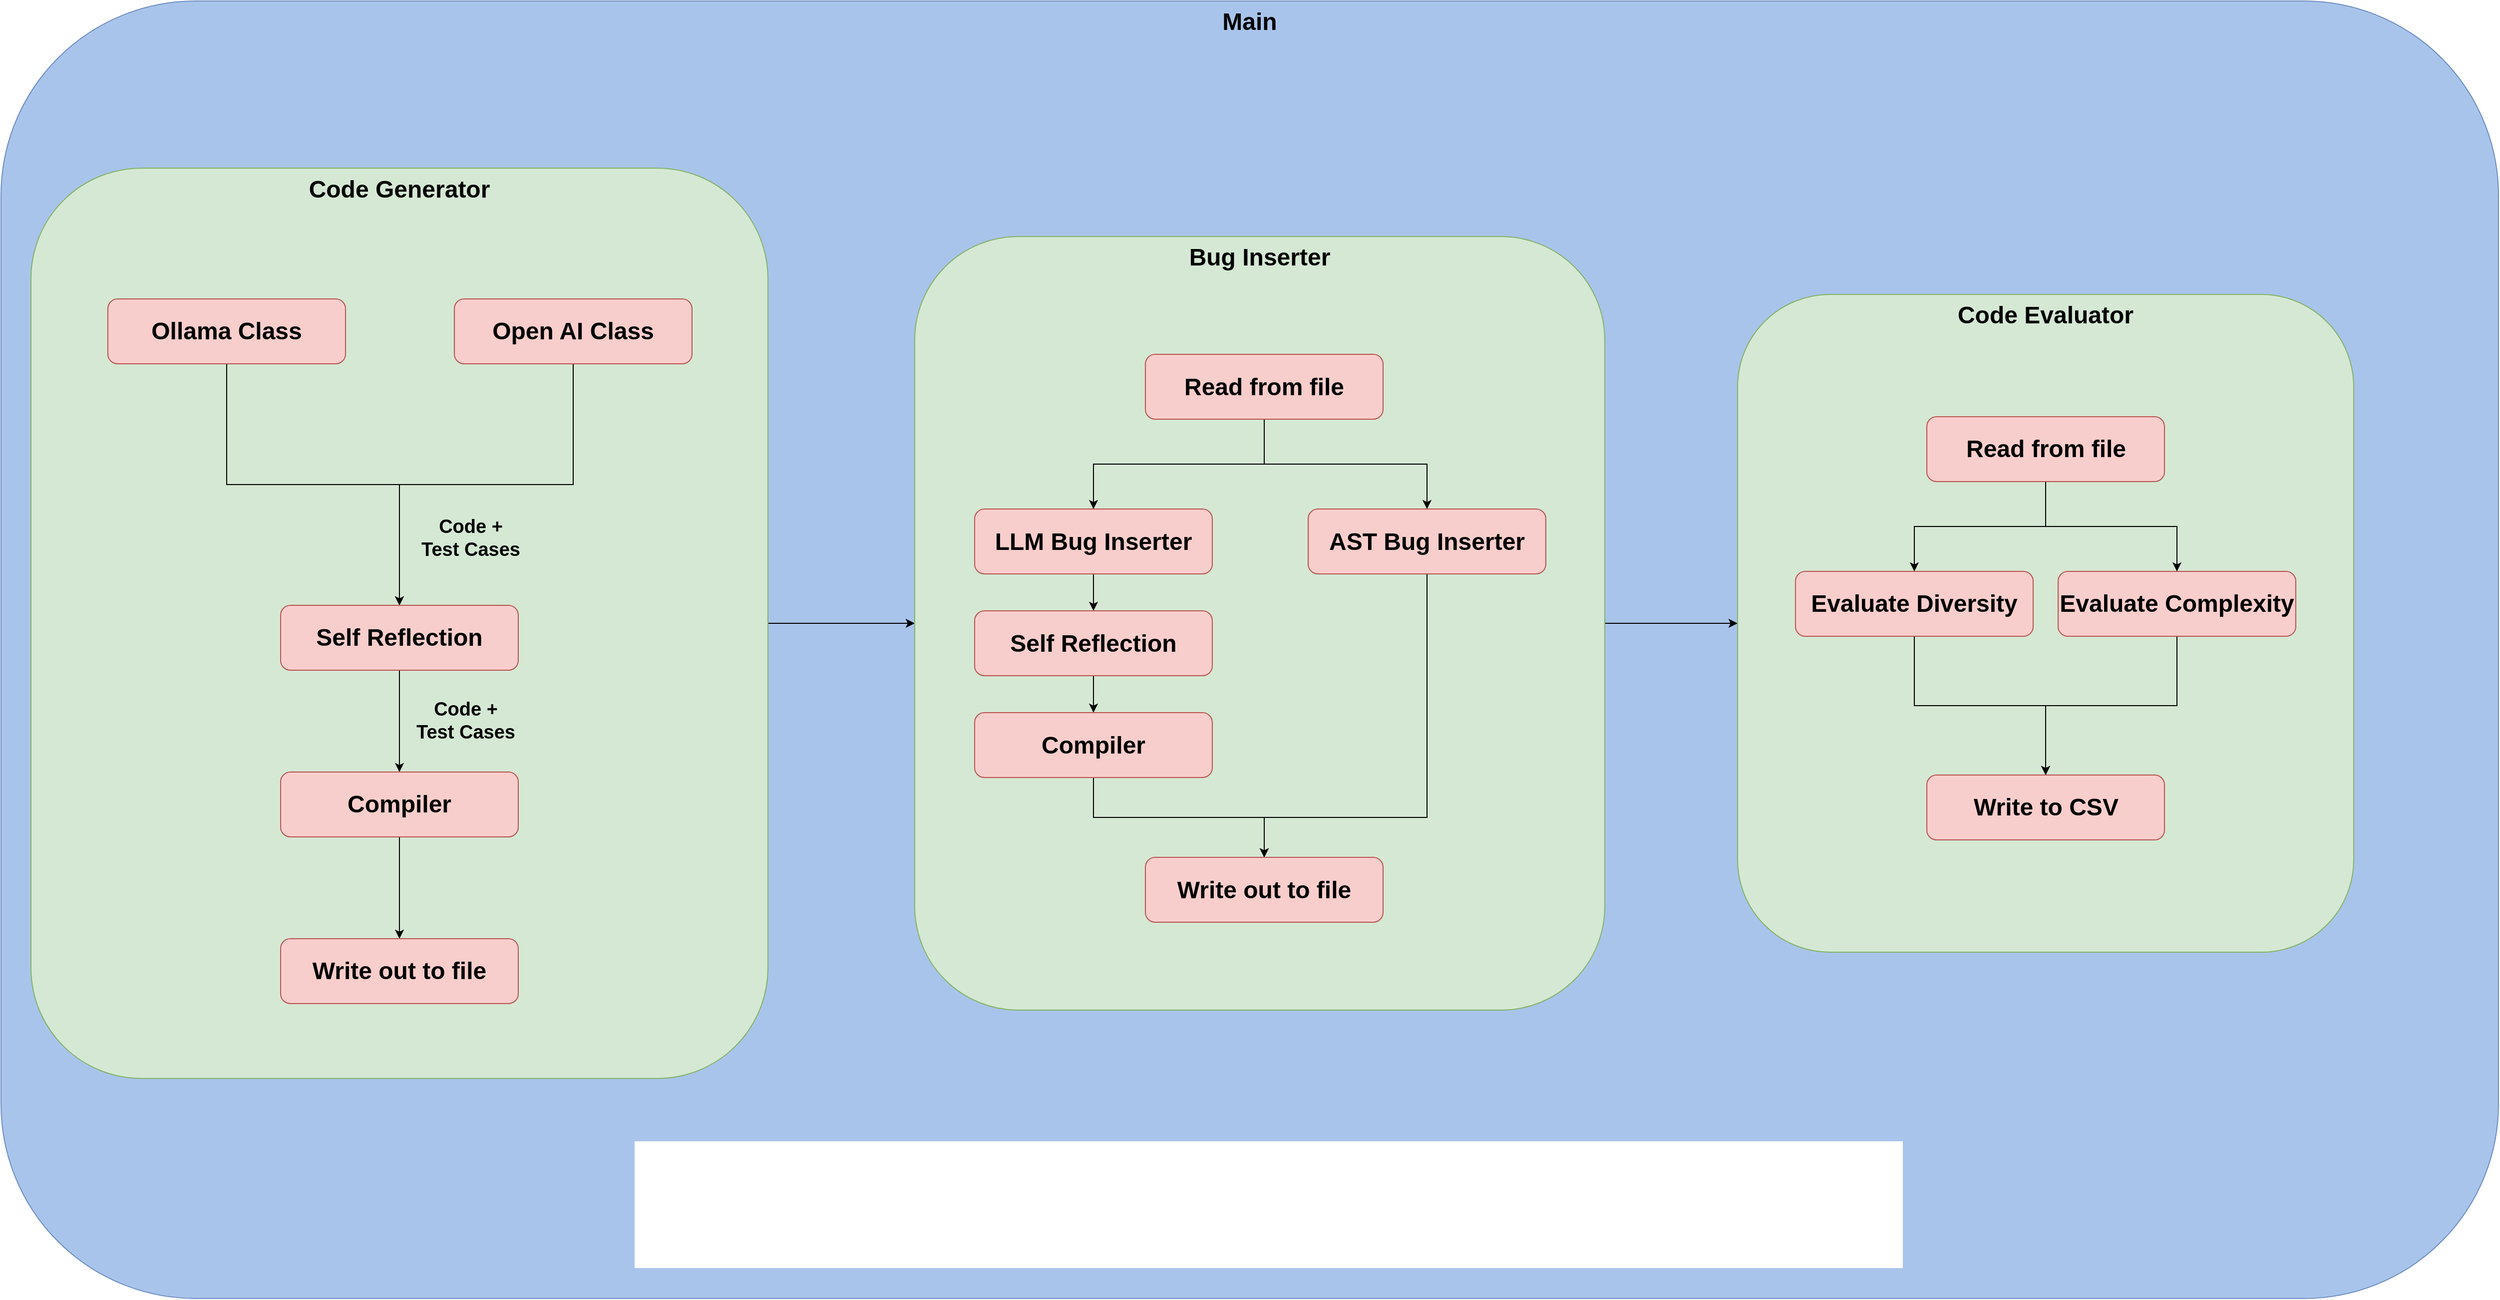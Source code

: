 <mxfile version="24.7.17">
  <diagram name="Page-1" id="ktF5TGMckmJRGJdR5RHU">
    <mxGraphModel dx="4198" dy="2649" grid="0" gridSize="10" guides="1" tooltips="1" connect="1" arrows="1" fold="1" page="1" pageScale="1" pageWidth="850" pageHeight="1100" math="0" shadow="0">
      <root>
        <mxCell id="0" />
        <mxCell id="1" parent="0" />
        <mxCell id="Ha7d3gf7u0IMwQA5T3X--1" value="Main" style="rounded=1;whiteSpace=wrap;html=1;verticalAlign=top;fontStyle=1;fontSize=24;fillColor=#A9C4EB;strokeColor=#6c8ebf;gradientColor=none;" vertex="1" parent="1">
          <mxGeometry x="-844" y="-162" width="2501" height="1300" as="geometry" />
        </mxCell>
        <mxCell id="Ha7d3gf7u0IMwQA5T3X--58" style="edgeStyle=orthogonalEdgeStyle;rounded=0;orthogonalLoop=1;jettySize=auto;html=1;entryX=0;entryY=0.5;entryDx=0;entryDy=0;" edge="1" parent="1" source="Ha7d3gf7u0IMwQA5T3X--3" target="Ha7d3gf7u0IMwQA5T3X--6">
          <mxGeometry relative="1" as="geometry" />
        </mxCell>
        <mxCell id="Ha7d3gf7u0IMwQA5T3X--3" value="Code Generator" style="rounded=1;whiteSpace=wrap;html=1;verticalAlign=top;fontStyle=1;fontSize=24;fillColor=#d5e8d4;strokeColor=#82b366;" vertex="1" parent="1">
          <mxGeometry x="-814" y="5.5" width="738" height="912" as="geometry" />
        </mxCell>
        <mxCell id="Ha7d3gf7u0IMwQA5T3X--21" style="edgeStyle=orthogonalEdgeStyle;rounded=0;orthogonalLoop=1;jettySize=auto;html=1;entryX=0.5;entryY=0;entryDx=0;entryDy=0;" edge="1" parent="1" source="Ha7d3gf7u0IMwQA5T3X--4" target="Ha7d3gf7u0IMwQA5T3X--15">
          <mxGeometry relative="1" as="geometry" />
        </mxCell>
        <mxCell id="Ha7d3gf7u0IMwQA5T3X--4" value="Open AI Class" style="rounded=1;whiteSpace=wrap;html=1;verticalAlign=middle;fontStyle=1;fontSize=24;fillColor=#f8cecc;strokeColor=#b85450;" vertex="1" parent="1">
          <mxGeometry x="-390" y="136.5" width="238" height="65" as="geometry" />
        </mxCell>
        <mxCell id="Ha7d3gf7u0IMwQA5T3X--60" style="edgeStyle=orthogonalEdgeStyle;rounded=0;orthogonalLoop=1;jettySize=auto;html=1;entryX=0;entryY=0.5;entryDx=0;entryDy=0;" edge="1" parent="1" source="Ha7d3gf7u0IMwQA5T3X--6" target="Ha7d3gf7u0IMwQA5T3X--9">
          <mxGeometry relative="1" as="geometry" />
        </mxCell>
        <mxCell id="Ha7d3gf7u0IMwQA5T3X--6" value="Bug Inserter" style="rounded=1;whiteSpace=wrap;html=1;verticalAlign=top;fontStyle=1;fontSize=24;fillColor=#d5e8d4;strokeColor=#82b366;" vertex="1" parent="1">
          <mxGeometry x="71" y="74" width="691" height="775" as="geometry" />
        </mxCell>
        <mxCell id="Ha7d3gf7u0IMwQA5T3X--9" value="Code Evaluator" style="rounded=1;whiteSpace=wrap;html=1;verticalAlign=top;fontStyle=1;fontSize=24;fillColor=#d5e8d4;strokeColor=#82b366;" vertex="1" parent="1">
          <mxGeometry x="895" y="132" width="617" height="659" as="geometry" />
        </mxCell>
        <mxCell id="Ha7d3gf7u0IMwQA5T3X--20" style="edgeStyle=orthogonalEdgeStyle;rounded=0;orthogonalLoop=1;jettySize=auto;html=1;entryX=0.5;entryY=0;entryDx=0;entryDy=0;" edge="1" parent="1" source="Ha7d3gf7u0IMwQA5T3X--10" target="Ha7d3gf7u0IMwQA5T3X--15">
          <mxGeometry relative="1" as="geometry" />
        </mxCell>
        <mxCell id="Ha7d3gf7u0IMwQA5T3X--23" value="Code +&lt;br style=&quot;font-size: 19px;&quot;&gt;Test Cases" style="edgeLabel;html=1;align=center;verticalAlign=middle;resizable=0;points=[];fontSize=19;labelBackgroundColor=none;fontStyle=1" vertex="1" connectable="0" parent="Ha7d3gf7u0IMwQA5T3X--20">
          <mxGeometry x="0.658" y="-2" relative="1" as="geometry">
            <mxPoint x="68" y="186" as="offset" />
          </mxGeometry>
        </mxCell>
        <mxCell id="Ha7d3gf7u0IMwQA5T3X--10" value="Ollama Class" style="rounded=1;whiteSpace=wrap;html=1;verticalAlign=middle;fontStyle=1;fontSize=24;fillColor=#f8cecc;strokeColor=#b85450;" vertex="1" parent="1">
          <mxGeometry x="-737" y="136.5" width="238" height="65" as="geometry" />
        </mxCell>
        <mxCell id="Ha7d3gf7u0IMwQA5T3X--39" style="edgeStyle=orthogonalEdgeStyle;rounded=0;orthogonalLoop=1;jettySize=auto;html=1;entryX=0.5;entryY=0;entryDx=0;entryDy=0;" edge="1" parent="1" source="Ha7d3gf7u0IMwQA5T3X--11" target="Ha7d3gf7u0IMwQA5T3X--38">
          <mxGeometry relative="1" as="geometry" />
        </mxCell>
        <mxCell id="Ha7d3gf7u0IMwQA5T3X--11" value="LLM Bug Inserter" style="rounded=1;whiteSpace=wrap;html=1;verticalAlign=middle;fontStyle=1;fontSize=24;fillColor=#f8cecc;strokeColor=#b85450;" vertex="1" parent="1">
          <mxGeometry x="131" y="347" width="238" height="65" as="geometry" />
        </mxCell>
        <mxCell id="Ha7d3gf7u0IMwQA5T3X--45" style="edgeStyle=orthogonalEdgeStyle;rounded=0;orthogonalLoop=1;jettySize=auto;html=1;entryX=0.5;entryY=0;entryDx=0;entryDy=0;" edge="1" parent="1" source="Ha7d3gf7u0IMwQA5T3X--12" target="Ha7d3gf7u0IMwQA5T3X--43">
          <mxGeometry relative="1" as="geometry">
            <Array as="points">
              <mxPoint x="584" y="656" />
              <mxPoint x="421" y="656" />
            </Array>
          </mxGeometry>
        </mxCell>
        <mxCell id="Ha7d3gf7u0IMwQA5T3X--12" value="AST Bug Inserter" style="rounded=1;whiteSpace=wrap;html=1;verticalAlign=middle;fontStyle=1;fontSize=24;fillColor=#f8cecc;strokeColor=#b85450;" vertex="1" parent="1">
          <mxGeometry x="465" y="347" width="238" height="65" as="geometry" />
        </mxCell>
        <mxCell id="Ha7d3gf7u0IMwQA5T3X--56" style="edgeStyle=orthogonalEdgeStyle;rounded=0;orthogonalLoop=1;jettySize=auto;html=1;entryX=0.5;entryY=0;entryDx=0;entryDy=0;" edge="1" parent="1" source="Ha7d3gf7u0IMwQA5T3X--13" target="Ha7d3gf7u0IMwQA5T3X--55">
          <mxGeometry relative="1" as="geometry" />
        </mxCell>
        <mxCell id="Ha7d3gf7u0IMwQA5T3X--13" value="Evaluate Diversity" style="rounded=1;whiteSpace=wrap;html=1;verticalAlign=middle;fontStyle=1;fontSize=24;fillColor=#f8cecc;strokeColor=#b85450;" vertex="1" parent="1">
          <mxGeometry x="953" y="409.5" width="238" height="65" as="geometry" />
        </mxCell>
        <mxCell id="Ha7d3gf7u0IMwQA5T3X--57" style="edgeStyle=orthogonalEdgeStyle;rounded=0;orthogonalLoop=1;jettySize=auto;html=1;entryX=0.5;entryY=0;entryDx=0;entryDy=0;" edge="1" parent="1" source="Ha7d3gf7u0IMwQA5T3X--14" target="Ha7d3gf7u0IMwQA5T3X--55">
          <mxGeometry relative="1" as="geometry" />
        </mxCell>
        <mxCell id="Ha7d3gf7u0IMwQA5T3X--14" value="Evaluate Complexity" style="rounded=1;whiteSpace=wrap;html=1;verticalAlign=middle;fontStyle=1;fontSize=24;fillColor=#f8cecc;strokeColor=#b85450;" vertex="1" parent="1">
          <mxGeometry x="1216" y="409.5" width="238" height="65" as="geometry" />
        </mxCell>
        <mxCell id="Ha7d3gf7u0IMwQA5T3X--25" style="edgeStyle=orthogonalEdgeStyle;rounded=0;orthogonalLoop=1;jettySize=auto;html=1;entryX=0.5;entryY=0;entryDx=0;entryDy=0;" edge="1" parent="1" source="Ha7d3gf7u0IMwQA5T3X--15" target="Ha7d3gf7u0IMwQA5T3X--24">
          <mxGeometry relative="1" as="geometry" />
        </mxCell>
        <mxCell id="Ha7d3gf7u0IMwQA5T3X--15" value="Self Reflection" style="rounded=1;whiteSpace=wrap;html=1;verticalAlign=middle;fontStyle=1;fontSize=24;fillColor=#f8cecc;strokeColor=#b85450;" vertex="1" parent="1">
          <mxGeometry x="-564" y="443.5" width="238" height="65" as="geometry" />
        </mxCell>
        <mxCell id="Ha7d3gf7u0IMwQA5T3X--30" style="edgeStyle=orthogonalEdgeStyle;rounded=0;orthogonalLoop=1;jettySize=auto;html=1;entryX=0.5;entryY=0;entryDx=0;entryDy=0;" edge="1" parent="1" source="Ha7d3gf7u0IMwQA5T3X--24" target="Ha7d3gf7u0IMwQA5T3X--29">
          <mxGeometry relative="1" as="geometry" />
        </mxCell>
        <mxCell id="Ha7d3gf7u0IMwQA5T3X--24" value="Compiler" style="rounded=1;whiteSpace=wrap;html=1;verticalAlign=middle;fontStyle=1;fontSize=24;fillColor=#f8cecc;strokeColor=#b85450;" vertex="1" parent="1">
          <mxGeometry x="-564" y="610.5" width="238" height="65" as="geometry" />
        </mxCell>
        <mxCell id="Ha7d3gf7u0IMwQA5T3X--26" value="Code +&lt;br style=&quot;font-size: 19px;&quot;&gt;Test Cases" style="edgeLabel;html=1;align=center;verticalAlign=middle;resizable=0;points=[];fontSize=19;labelBackgroundColor=none;fontStyle=1" vertex="1" connectable="0" parent="1">
          <mxGeometry x="-374.001" y="375.502" as="geometry" />
        </mxCell>
        <mxCell id="Ha7d3gf7u0IMwQA5T3X--29" value="Write out to file" style="rounded=1;whiteSpace=wrap;html=1;verticalAlign=middle;fontStyle=1;fontSize=24;fillColor=#f8cecc;strokeColor=#b85450;" vertex="1" parent="1">
          <mxGeometry x="-564" y="777.5" width="238" height="65" as="geometry" />
        </mxCell>
        <mxCell id="Ha7d3gf7u0IMwQA5T3X--32" style="edgeStyle=orthogonalEdgeStyle;rounded=0;orthogonalLoop=1;jettySize=auto;html=1;entryX=0.5;entryY=0;entryDx=0;entryDy=0;" edge="1" parent="1" source="Ha7d3gf7u0IMwQA5T3X--31" target="Ha7d3gf7u0IMwQA5T3X--11">
          <mxGeometry relative="1" as="geometry" />
        </mxCell>
        <mxCell id="Ha7d3gf7u0IMwQA5T3X--33" style="edgeStyle=orthogonalEdgeStyle;rounded=0;orthogonalLoop=1;jettySize=auto;html=1;entryX=0.5;entryY=0;entryDx=0;entryDy=0;" edge="1" parent="1" source="Ha7d3gf7u0IMwQA5T3X--31" target="Ha7d3gf7u0IMwQA5T3X--12">
          <mxGeometry relative="1" as="geometry" />
        </mxCell>
        <mxCell id="Ha7d3gf7u0IMwQA5T3X--31" value="Read from file" style="rounded=1;whiteSpace=wrap;html=1;verticalAlign=middle;fontStyle=1;fontSize=24;fillColor=#f8cecc;strokeColor=#b85450;" vertex="1" parent="1">
          <mxGeometry x="302" y="192" width="238" height="65" as="geometry" />
        </mxCell>
        <mxCell id="Ha7d3gf7u0IMwQA5T3X--42" style="edgeStyle=orthogonalEdgeStyle;rounded=0;orthogonalLoop=1;jettySize=auto;html=1;entryX=0.5;entryY=0;entryDx=0;entryDy=0;" edge="1" parent="1" source="Ha7d3gf7u0IMwQA5T3X--38" target="Ha7d3gf7u0IMwQA5T3X--40">
          <mxGeometry relative="1" as="geometry" />
        </mxCell>
        <mxCell id="Ha7d3gf7u0IMwQA5T3X--38" value="Self Reflection" style="rounded=1;whiteSpace=wrap;html=1;verticalAlign=middle;fontStyle=1;fontSize=24;fillColor=#f8cecc;strokeColor=#b85450;" vertex="1" parent="1">
          <mxGeometry x="131" y="449" width="238" height="65" as="geometry" />
        </mxCell>
        <mxCell id="Ha7d3gf7u0IMwQA5T3X--44" style="edgeStyle=orthogonalEdgeStyle;rounded=0;orthogonalLoop=1;jettySize=auto;html=1;entryX=0.5;entryY=0;entryDx=0;entryDy=0;" edge="1" parent="1" source="Ha7d3gf7u0IMwQA5T3X--40" target="Ha7d3gf7u0IMwQA5T3X--43">
          <mxGeometry relative="1" as="geometry" />
        </mxCell>
        <mxCell id="Ha7d3gf7u0IMwQA5T3X--40" value="Compiler" style="rounded=1;whiteSpace=wrap;html=1;verticalAlign=middle;fontStyle=1;fontSize=24;fillColor=#f8cecc;strokeColor=#b85450;" vertex="1" parent="1">
          <mxGeometry x="131" y="551" width="238" height="65" as="geometry" />
        </mxCell>
        <mxCell id="Ha7d3gf7u0IMwQA5T3X--43" value="Write out to file" style="rounded=1;whiteSpace=wrap;html=1;verticalAlign=middle;fontStyle=1;fontSize=24;fillColor=#f8cecc;strokeColor=#b85450;" vertex="1" parent="1">
          <mxGeometry x="302" y="696" width="238" height="65" as="geometry" />
        </mxCell>
        <mxCell id="Ha7d3gf7u0IMwQA5T3X--47" style="edgeStyle=orthogonalEdgeStyle;rounded=0;orthogonalLoop=1;jettySize=auto;html=1;entryX=0.5;entryY=0;entryDx=0;entryDy=0;" edge="1" parent="1" source="Ha7d3gf7u0IMwQA5T3X--46" target="Ha7d3gf7u0IMwQA5T3X--13">
          <mxGeometry relative="1" as="geometry" />
        </mxCell>
        <mxCell id="Ha7d3gf7u0IMwQA5T3X--48" style="edgeStyle=orthogonalEdgeStyle;rounded=0;orthogonalLoop=1;jettySize=auto;html=1;entryX=0.5;entryY=0;entryDx=0;entryDy=0;" edge="1" parent="1" source="Ha7d3gf7u0IMwQA5T3X--46" target="Ha7d3gf7u0IMwQA5T3X--14">
          <mxGeometry relative="1" as="geometry" />
        </mxCell>
        <mxCell id="Ha7d3gf7u0IMwQA5T3X--46" value="Read from file" style="rounded=1;whiteSpace=wrap;html=1;verticalAlign=middle;fontStyle=1;fontSize=24;fillColor=#f8cecc;strokeColor=#b85450;" vertex="1" parent="1">
          <mxGeometry x="1084.5" y="254.5" width="238" height="65" as="geometry" />
        </mxCell>
        <mxCell id="Ha7d3gf7u0IMwQA5T3X--55" value="Write to CSV" style="rounded=1;whiteSpace=wrap;html=1;verticalAlign=middle;fontStyle=1;fontSize=24;fillColor=#f8cecc;strokeColor=#b85450;" vertex="1" parent="1">
          <mxGeometry x="1084.5" y="613.5" width="238" height="65" as="geometry" />
        </mxCell>
      </root>
    </mxGraphModel>
  </diagram>
</mxfile>
